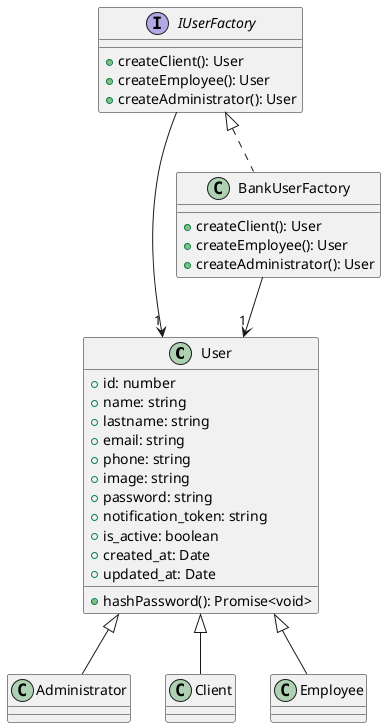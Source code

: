 @startuml
class User {
    +id: number
    +name: string
    +lastname: string
    +email: string
    +phone: string
    +image: string
    +password: string
    +notification_token: string
    +is_active: boolean
    +created_at: Date
    +updated_at: Date
    +hashPassword(): Promise<void>
}
class Administrator extends User
class Client extends User
class Employee extends User
interface IUserFactory {
    +createClient(): User
    +createEmployee(): User
    +createAdministrator(): User
}
class BankUserFactory implements IUserFactory {
    +createClient(): User
    +createEmployee(): User
    +createAdministrator(): User
}
IUserFactory --> "1" User
BankUserFactory --> "1" User
@enduml